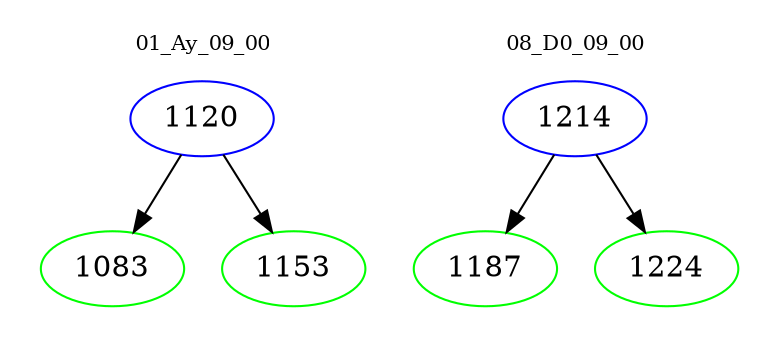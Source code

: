 digraph{
subgraph cluster_0 {
color = white
label = "01_Ay_09_00";
fontsize=10;
T0_1120 [label="1120", color="blue"]
T0_1120 -> T0_1083 [color="black"]
T0_1083 [label="1083", color="green"]
T0_1120 -> T0_1153 [color="black"]
T0_1153 [label="1153", color="green"]
}
subgraph cluster_1 {
color = white
label = "08_D0_09_00";
fontsize=10;
T1_1214 [label="1214", color="blue"]
T1_1214 -> T1_1187 [color="black"]
T1_1187 [label="1187", color="green"]
T1_1214 -> T1_1224 [color="black"]
T1_1224 [label="1224", color="green"]
}
}
